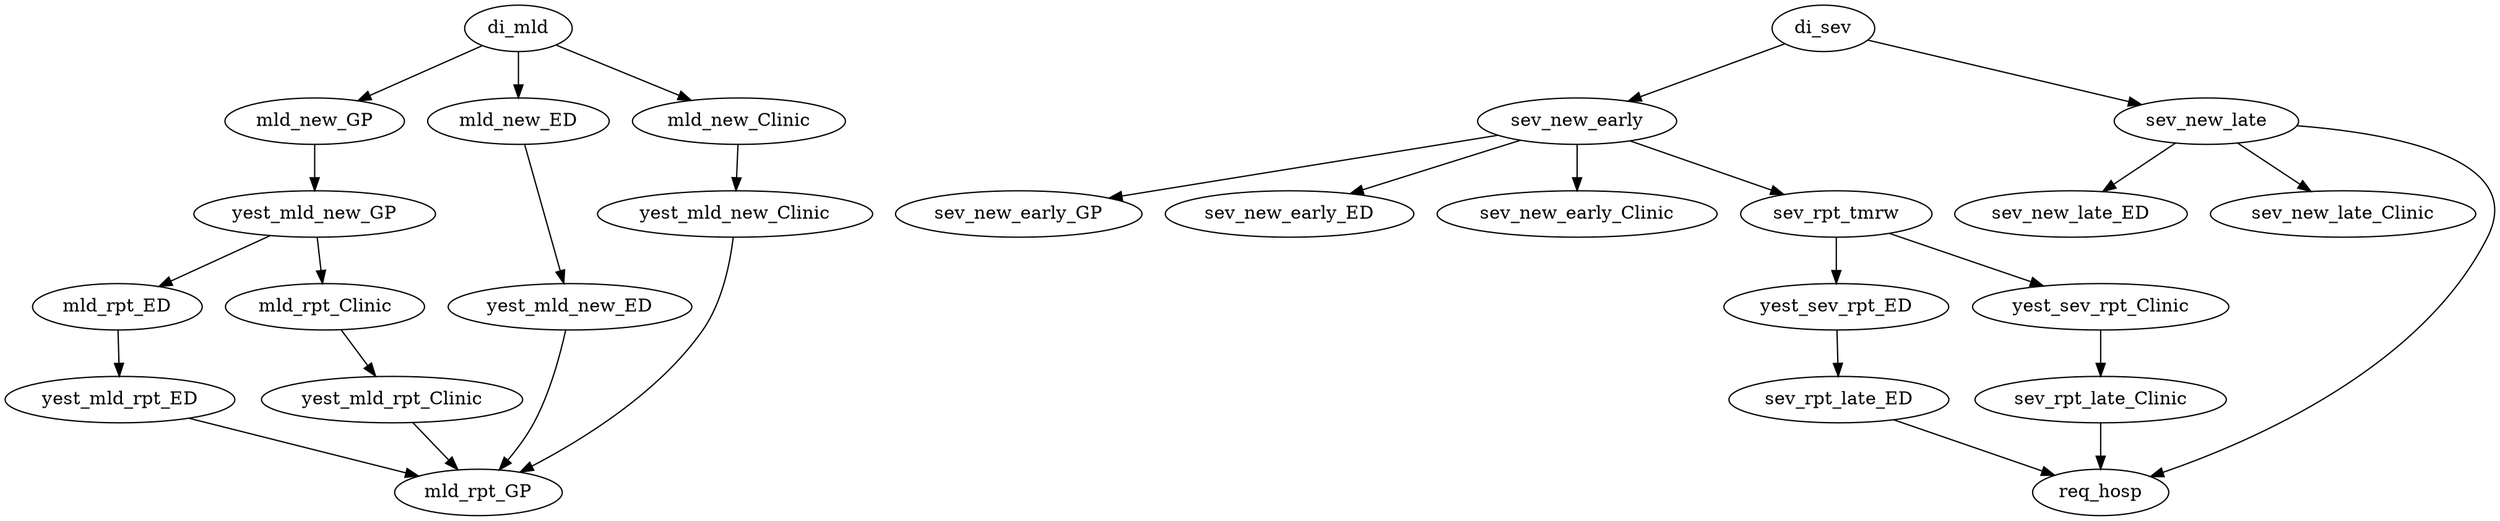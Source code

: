 digraph graphname {
	di_mld -> mld_new_GP;
	di_mld -> mld_new_ED;
	di_mld -> mld_new_Clinic;

	yest_mld_new_GP -> mld_rpt_ED;
	yest_mld_new_GP -> mld_rpt_Clinic;
	yest_mld_new_ED -> mld_rpt_GP;
	yest_mld_rpt_ED -> mld_rpt_GP;
	yest_mld_new_Clinic -> mld_rpt_GP;
	yest_mld_rpt_Clinic -> mld_rpt_GP;

	mld_new_GP -> yest_mld_new_GP;
	mld_new_ED -> yest_mld_new_ED;
	mld_new_Clinic -> yest_mld_new_Clinic;
	mld_rpt_ED -> yest_mld_rpt_ED;
	mld_rpt_Clinic -> yest_mld_rpt_Clinic;

	di_sev -> sev_new_early;
	sev_new_early -> sev_new_early_GP;
	sev_new_early -> sev_new_early_ED;
	sev_new_early -> sev_new_early_Clinic;
	di_sev -> sev_new_late;
	sev_new_late -> sev_new_late_ED;
	sev_new_late -> sev_new_late_Clinic;
	yest_sev_rpt_ED -> sev_rpt_late_ED;
	yest_sev_rpt_Clinic -> sev_rpt_late_Clinic;

	sev_new_early -> sev_rpt_tmrw;
	sev_rpt_tmrw -> yest_sev_rpt_ED;
	sev_rpt_tmrw -> yest_sev_rpt_Clinic;
	sev_new_late -> req_hosp;
	sev_rpt_late_ED -> req_hosp;
	sev_rpt_late_Clinic -> req_hosp;

}
